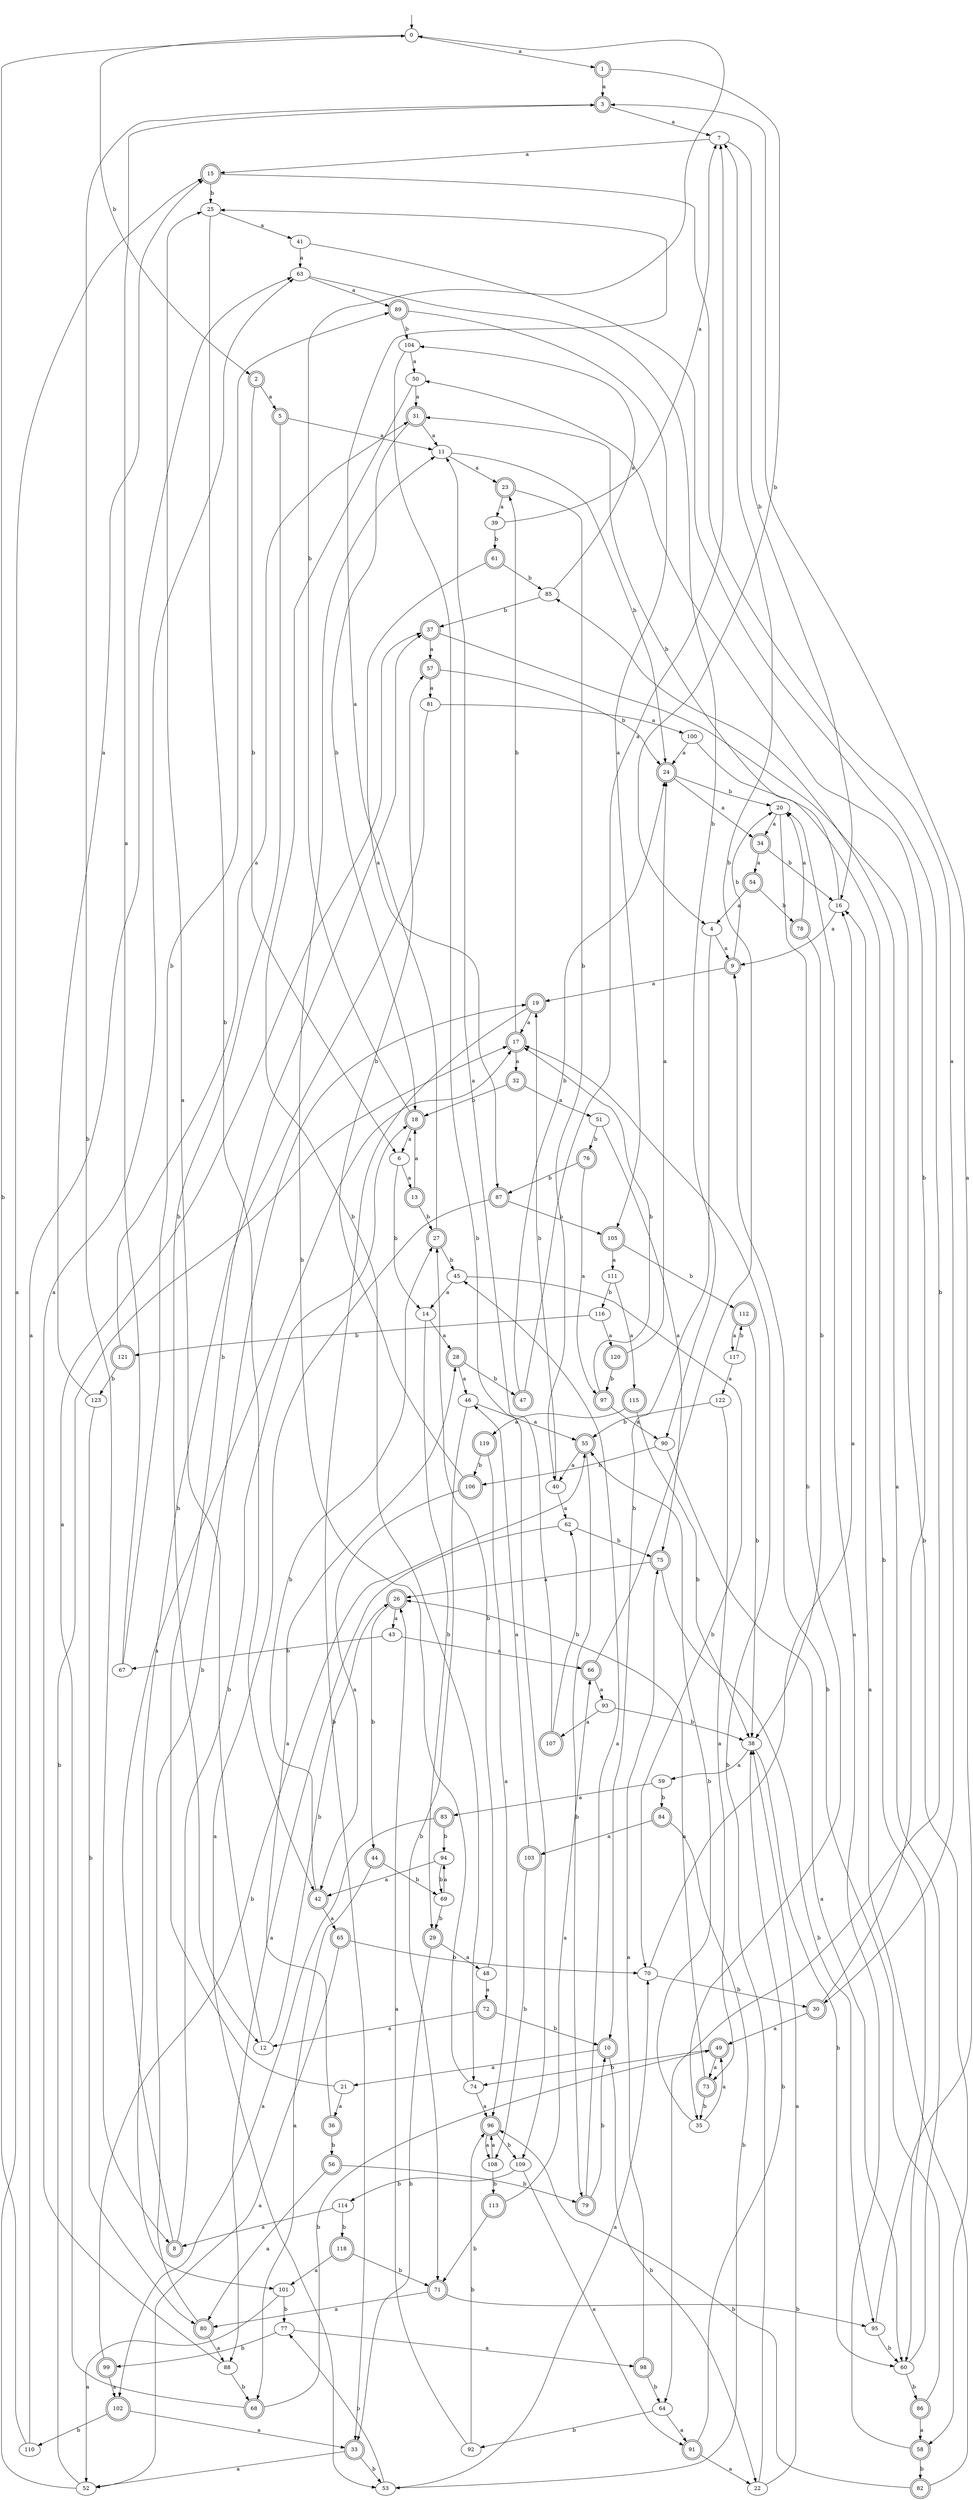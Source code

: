 digraph RandomDFA {
  __start0 [label="", shape=none];
  __start0 -> 0 [label=""];
  0 [shape=circle]
  0 -> 1 [label="a"]
  0 -> 2 [label="b"]
  1 [shape=doublecircle]
  1 -> 3 [label="a"]
  1 -> 4 [label="b"]
  2 [shape=doublecircle]
  2 -> 5 [label="a"]
  2 -> 6 [label="b"]
  3 [shape=doublecircle]
  3 -> 7 [label="a"]
  3 -> 8 [label="b"]
  4
  4 -> 9 [label="a"]
  4 -> 10 [label="b"]
  5 [shape=doublecircle]
  5 -> 11 [label="a"]
  5 -> 12 [label="b"]
  6
  6 -> 13 [label="a"]
  6 -> 14 [label="b"]
  7
  7 -> 15 [label="a"]
  7 -> 16 [label="b"]
  8 [shape=doublecircle]
  8 -> 17 [label="a"]
  8 -> 18 [label="b"]
  9 [shape=doublecircle]
  9 -> 19 [label="a"]
  9 -> 20 [label="b"]
  10 [shape=doublecircle]
  10 -> 21 [label="a"]
  10 -> 22 [label="b"]
  11
  11 -> 23 [label="a"]
  11 -> 24 [label="b"]
  12
  12 -> 25 [label="a"]
  12 -> 26 [label="b"]
  13 [shape=doublecircle]
  13 -> 18 [label="a"]
  13 -> 27 [label="b"]
  14
  14 -> 28 [label="a"]
  14 -> 29 [label="b"]
  15 [shape=doublecircle]
  15 -> 30 [label="a"]
  15 -> 25 [label="b"]
  16
  16 -> 9 [label="a"]
  16 -> 31 [label="b"]
  17 [shape=doublecircle]
  17 -> 32 [label="a"]
  17 -> 23 [label="b"]
  18 [shape=doublecircle]
  18 -> 6 [label="a"]
  18 -> 0 [label="b"]
  19 [shape=doublecircle]
  19 -> 17 [label="a"]
  19 -> 33 [label="b"]
  20
  20 -> 34 [label="a"]
  20 -> 35 [label="b"]
  21
  21 -> 36 [label="a"]
  21 -> 37 [label="b"]
  22
  22 -> 38 [label="a"]
  22 -> 17 [label="b"]
  23 [shape=doublecircle]
  23 -> 39 [label="a"]
  23 -> 40 [label="b"]
  24 [shape=doublecircle]
  24 -> 34 [label="a"]
  24 -> 20 [label="b"]
  25
  25 -> 41 [label="a"]
  25 -> 42 [label="b"]
  26 [shape=doublecircle]
  26 -> 43 [label="a"]
  26 -> 44 [label="b"]
  27 [shape=doublecircle]
  27 -> 25 [label="a"]
  27 -> 45 [label="b"]
  28 [shape=doublecircle]
  28 -> 46 [label="a"]
  28 -> 47 [label="b"]
  29 [shape=doublecircle]
  29 -> 48 [label="a"]
  29 -> 33 [label="b"]
  30 [shape=doublecircle]
  30 -> 49 [label="a"]
  30 -> 50 [label="b"]
  31 [shape=doublecircle]
  31 -> 11 [label="a"]
  31 -> 18 [label="b"]
  32 [shape=doublecircle]
  32 -> 51 [label="a"]
  32 -> 18 [label="b"]
  33 [shape=doublecircle]
  33 -> 52 [label="a"]
  33 -> 53 [label="b"]
  34 [shape=doublecircle]
  34 -> 54 [label="a"]
  34 -> 16 [label="b"]
  35
  35 -> 49 [label="a"]
  35 -> 55 [label="b"]
  36 [shape=doublecircle]
  36 -> 28 [label="a"]
  36 -> 56 [label="b"]
  37 [shape=doublecircle]
  37 -> 57 [label="a"]
  37 -> 58 [label="b"]
  38
  38 -> 59 [label="a"]
  38 -> 60 [label="b"]
  39
  39 -> 7 [label="a"]
  39 -> 61 [label="b"]
  40
  40 -> 62 [label="a"]
  40 -> 19 [label="b"]
  41
  41 -> 63 [label="a"]
  41 -> 64 [label="b"]
  42 [shape=doublecircle]
  42 -> 65 [label="a"]
  42 -> 27 [label="b"]
  43
  43 -> 66 [label="a"]
  43 -> 67 [label="b"]
  44 [shape=doublecircle]
  44 -> 68 [label="a"]
  44 -> 69 [label="b"]
  45
  45 -> 14 [label="a"]
  45 -> 70 [label="b"]
  46
  46 -> 55 [label="a"]
  46 -> 71 [label="b"]
  47 [shape=doublecircle]
  47 -> 7 [label="a"]
  47 -> 24 [label="b"]
  48
  48 -> 72 [label="a"]
  48 -> 27 [label="b"]
  49 [shape=doublecircle]
  49 -> 73 [label="a"]
  49 -> 74 [label="b"]
  50
  50 -> 31 [label="a"]
  50 -> 74 [label="b"]
  51
  51 -> 75 [label="a"]
  51 -> 76 [label="b"]
  52
  52 -> 15 [label="a"]
  52 -> 17 [label="b"]
  53
  53 -> 70 [label="a"]
  53 -> 77 [label="b"]
  54 [shape=doublecircle]
  54 -> 4 [label="a"]
  54 -> 78 [label="b"]
  55 [shape=doublecircle]
  55 -> 40 [label="a"]
  55 -> 79 [label="b"]
  56 [shape=doublecircle]
  56 -> 80 [label="a"]
  56 -> 79 [label="b"]
  57 [shape=doublecircle]
  57 -> 81 [label="a"]
  57 -> 24 [label="b"]
  58 [shape=doublecircle]
  58 -> 20 [label="a"]
  58 -> 82 [label="b"]
  59
  59 -> 83 [label="a"]
  59 -> 84 [label="b"]
  60
  60 -> 85 [label="a"]
  60 -> 86 [label="b"]
  61 [shape=doublecircle]
  61 -> 87 [label="a"]
  61 -> 85 [label="b"]
  62
  62 -> 88 [label="a"]
  62 -> 75 [label="b"]
  63
  63 -> 89 [label="a"]
  63 -> 90 [label="b"]
  64
  64 -> 91 [label="a"]
  64 -> 92 [label="b"]
  65 [shape=doublecircle]
  65 -> 52 [label="a"]
  65 -> 70 [label="b"]
  66 [shape=doublecircle]
  66 -> 93 [label="a"]
  66 -> 7 [label="b"]
  67
  67 -> 3 [label="a"]
  67 -> 89 [label="b"]
  68 [shape=doublecircle]
  68 -> 37 [label="a"]
  68 -> 49 [label="b"]
  69
  69 -> 94 [label="a"]
  69 -> 29 [label="b"]
  70
  70 -> 16 [label="a"]
  70 -> 30 [label="b"]
  71 [shape=doublecircle]
  71 -> 80 [label="a"]
  71 -> 95 [label="b"]
  72 [shape=doublecircle]
  72 -> 12 [label="a"]
  72 -> 10 [label="b"]
  73 [shape=doublecircle]
  73 -> 26 [label="a"]
  73 -> 35 [label="b"]
  74
  74 -> 96 [label="a"]
  74 -> 11 [label="b"]
  75 [shape=doublecircle]
  75 -> 26 [label="a"]
  75 -> 95 [label="b"]
  76 [shape=doublecircle]
  76 -> 97 [label="a"]
  76 -> 87 [label="b"]
  77
  77 -> 98 [label="a"]
  77 -> 99 [label="b"]
  78 [shape=doublecircle]
  78 -> 20 [label="a"]
  78 -> 38 [label="b"]
  79 [shape=doublecircle]
  79 -> 45 [label="a"]
  79 -> 10 [label="b"]
  80 [shape=doublecircle]
  80 -> 88 [label="a"]
  80 -> 19 [label="b"]
  81
  81 -> 100 [label="a"]
  81 -> 101 [label="b"]
  82 [shape=doublecircle]
  82 -> 16 [label="a"]
  82 -> 96 [label="b"]
  83 [shape=doublecircle]
  83 -> 102 [label="a"]
  83 -> 94 [label="b"]
  84 [shape=doublecircle]
  84 -> 103 [label="a"]
  84 -> 53 [label="b"]
  85
  85 -> 104 [label="a"]
  85 -> 37 [label="b"]
  86 [shape=doublecircle]
  86 -> 58 [label="a"]
  86 -> 9 [label="b"]
  87 [shape=doublecircle]
  87 -> 53 [label="a"]
  87 -> 105 [label="b"]
  88
  88 -> 63 [label="a"]
  88 -> 68 [label="b"]
  89 [shape=doublecircle]
  89 -> 105 [label="a"]
  89 -> 104 [label="b"]
  90
  90 -> 60 [label="a"]
  90 -> 106 [label="b"]
  91 [shape=doublecircle]
  91 -> 22 [label="a"]
  91 -> 38 [label="b"]
  92
  92 -> 26 [label="a"]
  92 -> 96 [label="b"]
  93
  93 -> 107 [label="a"]
  93 -> 38 [label="b"]
  94
  94 -> 42 [label="a"]
  94 -> 69 [label="b"]
  95
  95 -> 3 [label="a"]
  95 -> 60 [label="b"]
  96 [shape=doublecircle]
  96 -> 108 [label="a"]
  96 -> 109 [label="b"]
  97 [shape=doublecircle]
  97 -> 90 [label="a"]
  97 -> 17 [label="b"]
  98 [shape=doublecircle]
  98 -> 75 [label="a"]
  98 -> 64 [label="b"]
  99 [shape=doublecircle]
  99 -> 102 [label="a"]
  99 -> 55 [label="b"]
  100
  100 -> 24 [label="a"]
  100 -> 60 [label="b"]
  101
  101 -> 52 [label="a"]
  101 -> 77 [label="b"]
  102 [shape=doublecircle]
  102 -> 33 [label="a"]
  102 -> 110 [label="b"]
  103 [shape=doublecircle]
  103 -> 46 [label="a"]
  103 -> 108 [label="b"]
  104
  104 -> 50 [label="a"]
  104 -> 109 [label="b"]
  105 [shape=doublecircle]
  105 -> 111 [label="a"]
  105 -> 112 [label="b"]
  106 [shape=doublecircle]
  106 -> 42 [label="a"]
  106 -> 57 [label="b"]
  107 [shape=doublecircle]
  107 -> 11 [label="a"]
  107 -> 62 [label="b"]
  108
  108 -> 96 [label="a"]
  108 -> 113 [label="b"]
  109
  109 -> 91 [label="a"]
  109 -> 114 [label="b"]
  110
  110 -> 63 [label="a"]
  110 -> 0 [label="b"]
  111
  111 -> 115 [label="a"]
  111 -> 116 [label="b"]
  112 [shape=doublecircle]
  112 -> 117 [label="a"]
  112 -> 38 [label="b"]
  113 [shape=doublecircle]
  113 -> 66 [label="a"]
  113 -> 71 [label="b"]
  114
  114 -> 8 [label="a"]
  114 -> 118 [label="b"]
  115 [shape=doublecircle]
  115 -> 119 [label="a"]
  115 -> 38 [label="b"]
  116
  116 -> 120 [label="a"]
  116 -> 121 [label="b"]
  117
  117 -> 122 [label="a"]
  117 -> 112 [label="b"]
  118 [shape=doublecircle]
  118 -> 101 [label="a"]
  118 -> 71 [label="b"]
  119 [shape=doublecircle]
  119 -> 96 [label="a"]
  119 -> 106 [label="b"]
  120 [shape=doublecircle]
  120 -> 24 [label="a"]
  120 -> 97 [label="b"]
  121 [shape=doublecircle]
  121 -> 31 [label="a"]
  121 -> 123 [label="b"]
  122
  122 -> 73 [label="a"]
  122 -> 55 [label="b"]
  123
  123 -> 15 [label="a"]
  123 -> 80 [label="b"]
}
